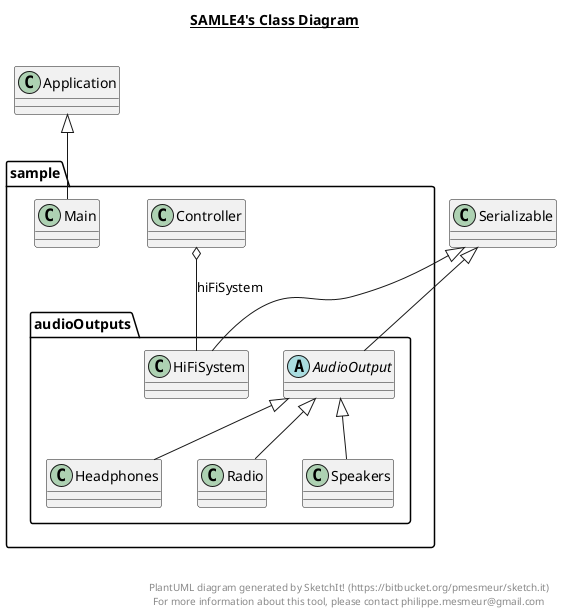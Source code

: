 @startuml

title __SAMLE4's Class Diagram__\n

  package sample {
    package sample.audioOutputs {
      abstract class AudioOutput {
      }
    }
  }
  

  package sample {
    class Controller {
    }
  }
  

  package sample {
    package sample.audioOutputs {
      class Headphones {
      }
    }
  }
  

  package sample {
    package sample.audioOutputs {
      class HiFiSystem {
      }
    }
  }
  

  package sample {
    class Main {
    }
  }
  

  package sample {
    package sample.audioOutputs {
      class Radio {
      }
    }
  }
  

  package sample {
    package sample.audioOutputs {
      class Speakers {
      }
    }
  }
  

  AudioOutput -up-|> Serializable
  Controller o-- HiFiSystem : hiFiSystem
  Headphones -up-|> AudioOutput
  HiFiSystem -up-|> Serializable
  Main -up-|> Application
  Radio -up-|> AudioOutput
  Speakers -up-|> AudioOutput


right footer


PlantUML diagram generated by SketchIt! (https://bitbucket.org/pmesmeur/sketch.it)
For more information about this tool, please contact philippe.mesmeur@gmail.com
endfooter

@enduml
